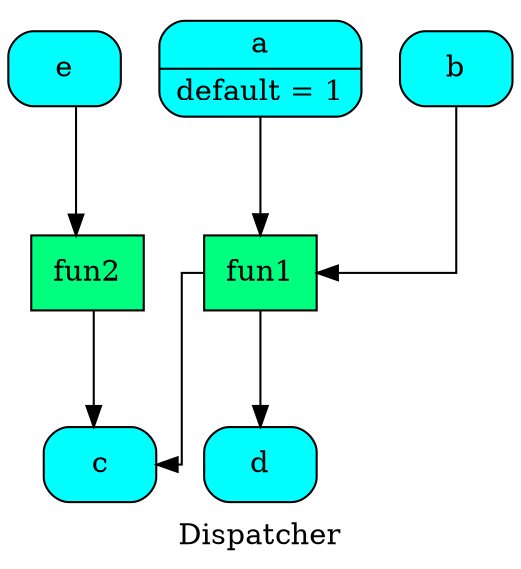 digraph Dispatcher {
	graph [ratio=1]
	node [style=filled]
	splines = ortho
	label = "Dispatcher"
		"Dispatcher_-7463268218442358016" [label="{ e  }" fillcolor=cyan shape=Mrecord]
		"Dispatcher_-7122603177858460539" [label="{ c  }" fillcolor=cyan shape=Mrecord]
		Dispatcher_1604388695984732285 [label="{ fun2  }" fillcolor=springgreen shape=record]
		"Dispatcher_-7056516747543788902" [label="{ fun1  }" fillcolor=springgreen shape=record]
		"Dispatcher_-8678671152349271859" [label="{ a | default = 1 }" fillcolor=cyan shape=Mrecord]
		"Dispatcher_-5279003028835121650" [label="{ d  }" fillcolor=cyan shape=Mrecord]
		Dispatcher_5198365931108737741 [label="{ b  }" fillcolor=cyan shape=Mrecord]
			"Dispatcher_-7463268218442358016" -> Dispatcher_1604388695984732285
			Dispatcher_1604388695984732285 -> "Dispatcher_-7122603177858460539"
			"Dispatcher_-7056516747543788902" -> "Dispatcher_-7122603177858460539"
			"Dispatcher_-7056516747543788902" -> "Dispatcher_-5279003028835121650"
			"Dispatcher_-8678671152349271859" -> "Dispatcher_-7056516747543788902"
			Dispatcher_5198365931108737741 -> "Dispatcher_-7056516747543788902"
}